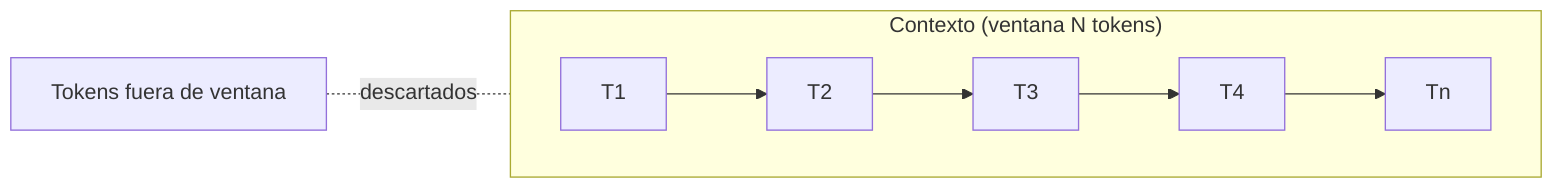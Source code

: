 flowchart LR
  subgraph W["Contexto (ventana N tokens)"]
    direction LR
    T1[T1] --> T2[T2] --> T3[T3] --> T4[T4] --> Tn[Tn]
  end
  O[Tokens fuera de ventana] -. descartados .- W